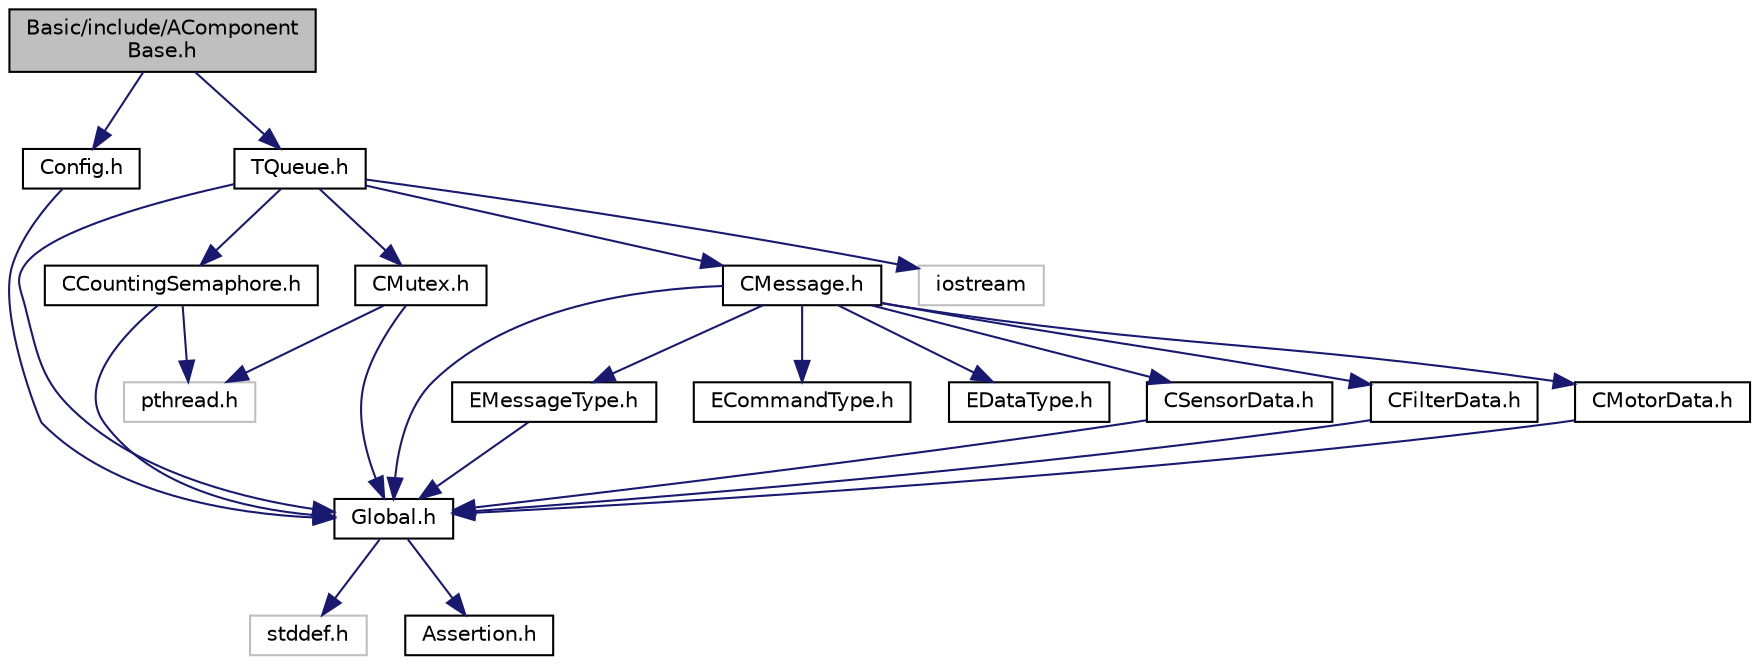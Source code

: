 digraph "Basic/include/AComponentBase.h"
{
  edge [fontname="Helvetica",fontsize="10",labelfontname="Helvetica",labelfontsize="10"];
  node [fontname="Helvetica",fontsize="10",shape=record];
  Node1 [label="Basic/include/AComponent\lBase.h",height=0.2,width=0.4,color="black", fillcolor="grey75", style="filled" fontcolor="black"];
  Node1 -> Node2 [color="midnightblue",fontsize="10",style="solid",fontname="Helvetica"];
  Node2 [label="Config.h",height=0.2,width=0.4,color="black", fillcolor="white", style="filled",URL="$Config_8h.html"];
  Node2 -> Node3 [color="midnightblue",fontsize="10",style="solid",fontname="Helvetica"];
  Node3 [label="Global.h",height=0.2,width=0.4,color="black", fillcolor="white", style="filled",URL="$Global_8h.html"];
  Node3 -> Node4 [color="midnightblue",fontsize="10",style="solid",fontname="Helvetica"];
  Node4 [label="stddef.h",height=0.2,width=0.4,color="grey75", fillcolor="white", style="filled"];
  Node3 -> Node5 [color="midnightblue",fontsize="10",style="solid",fontname="Helvetica"];
  Node5 [label="Assertion.h",height=0.2,width=0.4,color="black", fillcolor="white", style="filled",URL="$Assertion_8h.html"];
  Node1 -> Node6 [color="midnightblue",fontsize="10",style="solid",fontname="Helvetica"];
  Node6 [label="TQueue.h",height=0.2,width=0.4,color="black", fillcolor="white", style="filled",URL="$TQueue_8h.html"];
  Node6 -> Node3 [color="midnightblue",fontsize="10",style="solid",fontname="Helvetica"];
  Node6 -> Node7 [color="midnightblue",fontsize="10",style="solid",fontname="Helvetica"];
  Node7 [label="CCountingSemaphore.h",height=0.2,width=0.4,color="black", fillcolor="white", style="filled",URL="$CCountingSemaphore_8h.html"];
  Node7 -> Node3 [color="midnightblue",fontsize="10",style="solid",fontname="Helvetica"];
  Node7 -> Node8 [color="midnightblue",fontsize="10",style="solid",fontname="Helvetica"];
  Node8 [label="pthread.h",height=0.2,width=0.4,color="grey75", fillcolor="white", style="filled"];
  Node6 -> Node9 [color="midnightblue",fontsize="10",style="solid",fontname="Helvetica"];
  Node9 [label="CMutex.h",height=0.2,width=0.4,color="black", fillcolor="white", style="filled",URL="$CMutex_8h.html"];
  Node9 -> Node3 [color="midnightblue",fontsize="10",style="solid",fontname="Helvetica"];
  Node9 -> Node8 [color="midnightblue",fontsize="10",style="solid",fontname="Helvetica"];
  Node6 -> Node10 [color="midnightblue",fontsize="10",style="solid",fontname="Helvetica"];
  Node10 [label="CMessage.h",height=0.2,width=0.4,color="black", fillcolor="white", style="filled",URL="$CMessage_8h.html"];
  Node10 -> Node3 [color="midnightblue",fontsize="10",style="solid",fontname="Helvetica"];
  Node10 -> Node11 [color="midnightblue",fontsize="10",style="solid",fontname="Helvetica"];
  Node11 [label="EMessageType.h",height=0.2,width=0.4,color="black", fillcolor="white", style="filled",URL="$EMessageType_8h.html"];
  Node11 -> Node3 [color="midnightblue",fontsize="10",style="solid",fontname="Helvetica"];
  Node10 -> Node12 [color="midnightblue",fontsize="10",style="solid",fontname="Helvetica"];
  Node12 [label="ECommandType.h",height=0.2,width=0.4,color="black", fillcolor="white", style="filled",URL="$ECommandType_8h.html"];
  Node10 -> Node13 [color="midnightblue",fontsize="10",style="solid",fontname="Helvetica"];
  Node13 [label="EDataType.h",height=0.2,width=0.4,color="black", fillcolor="white", style="filled",URL="$EDataType_8h.html"];
  Node10 -> Node14 [color="midnightblue",fontsize="10",style="solid",fontname="Helvetica"];
  Node14 [label="CSensorData.h",height=0.2,width=0.4,color="black", fillcolor="white", style="filled",URL="$CSensorData_8h.html"];
  Node14 -> Node3 [color="midnightblue",fontsize="10",style="solid",fontname="Helvetica"];
  Node10 -> Node15 [color="midnightblue",fontsize="10",style="solid",fontname="Helvetica"];
  Node15 [label="CFilterData.h",height=0.2,width=0.4,color="black", fillcolor="white", style="filled",URL="$CFilterData_8h.html"];
  Node15 -> Node3 [color="midnightblue",fontsize="10",style="solid",fontname="Helvetica"];
  Node10 -> Node16 [color="midnightblue",fontsize="10",style="solid",fontname="Helvetica"];
  Node16 [label="CMotorData.h",height=0.2,width=0.4,color="black", fillcolor="white", style="filled",URL="$CMotorData_8h.html"];
  Node16 -> Node3 [color="midnightblue",fontsize="10",style="solid",fontname="Helvetica"];
  Node6 -> Node17 [color="midnightblue",fontsize="10",style="solid",fontname="Helvetica"];
  Node17 [label="iostream",height=0.2,width=0.4,color="grey75", fillcolor="white", style="filled"];
}
